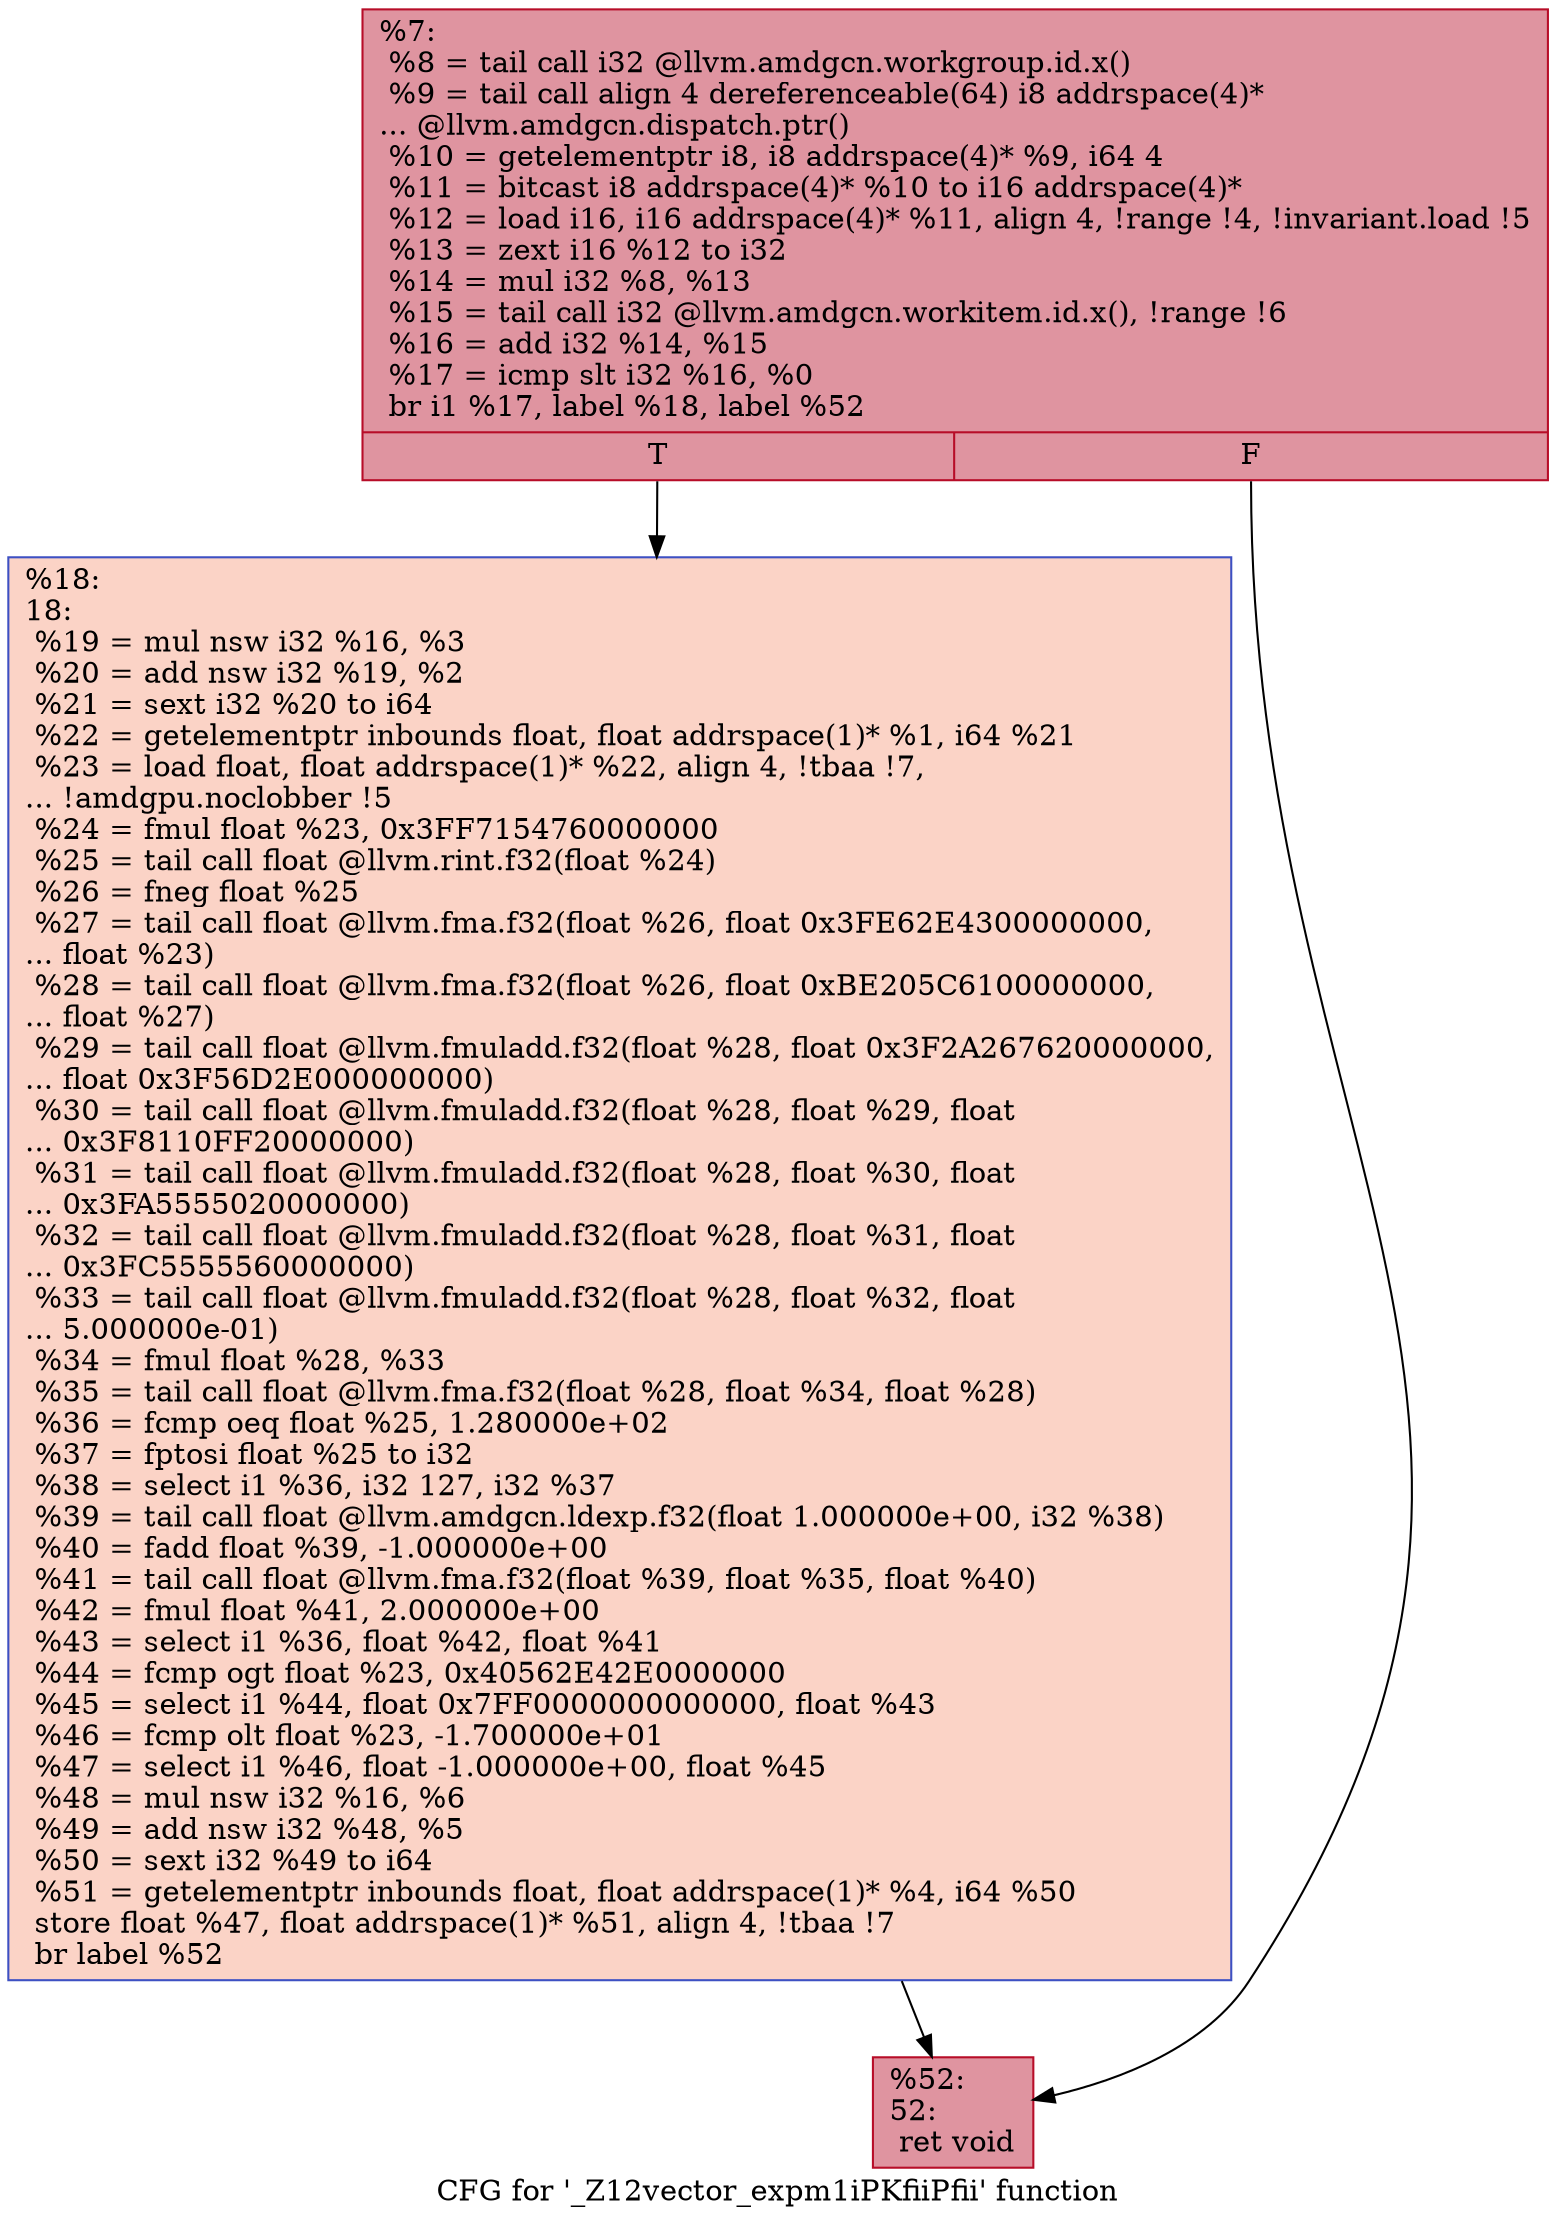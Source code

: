 digraph "CFG for '_Z12vector_expm1iPKfiiPfii' function" {
	label="CFG for '_Z12vector_expm1iPKfiiPfii' function";

	Node0x4cb29e0 [shape=record,color="#b70d28ff", style=filled, fillcolor="#b70d2870",label="{%7:\l  %8 = tail call i32 @llvm.amdgcn.workgroup.id.x()\l  %9 = tail call align 4 dereferenceable(64) i8 addrspace(4)*\l... @llvm.amdgcn.dispatch.ptr()\l  %10 = getelementptr i8, i8 addrspace(4)* %9, i64 4\l  %11 = bitcast i8 addrspace(4)* %10 to i16 addrspace(4)*\l  %12 = load i16, i16 addrspace(4)* %11, align 4, !range !4, !invariant.load !5\l  %13 = zext i16 %12 to i32\l  %14 = mul i32 %8, %13\l  %15 = tail call i32 @llvm.amdgcn.workitem.id.x(), !range !6\l  %16 = add i32 %14, %15\l  %17 = icmp slt i32 %16, %0\l  br i1 %17, label %18, label %52\l|{<s0>T|<s1>F}}"];
	Node0x4cb29e0:s0 -> Node0x4cb4910;
	Node0x4cb29e0:s1 -> Node0x4cb49a0;
	Node0x4cb4910 [shape=record,color="#3d50c3ff", style=filled, fillcolor="#f59c7d70",label="{%18:\l18:                                               \l  %19 = mul nsw i32 %16, %3\l  %20 = add nsw i32 %19, %2\l  %21 = sext i32 %20 to i64\l  %22 = getelementptr inbounds float, float addrspace(1)* %1, i64 %21\l  %23 = load float, float addrspace(1)* %22, align 4, !tbaa !7,\l... !amdgpu.noclobber !5\l  %24 = fmul float %23, 0x3FF7154760000000\l  %25 = tail call float @llvm.rint.f32(float %24)\l  %26 = fneg float %25\l  %27 = tail call float @llvm.fma.f32(float %26, float 0x3FE62E4300000000,\l... float %23)\l  %28 = tail call float @llvm.fma.f32(float %26, float 0xBE205C6100000000,\l... float %27)\l  %29 = tail call float @llvm.fmuladd.f32(float %28, float 0x3F2A267620000000,\l... float 0x3F56D2E000000000)\l  %30 = tail call float @llvm.fmuladd.f32(float %28, float %29, float\l... 0x3F8110FF20000000)\l  %31 = tail call float @llvm.fmuladd.f32(float %28, float %30, float\l... 0x3FA5555020000000)\l  %32 = tail call float @llvm.fmuladd.f32(float %28, float %31, float\l... 0x3FC5555560000000)\l  %33 = tail call float @llvm.fmuladd.f32(float %28, float %32, float\l... 5.000000e-01)\l  %34 = fmul float %28, %33\l  %35 = tail call float @llvm.fma.f32(float %28, float %34, float %28)\l  %36 = fcmp oeq float %25, 1.280000e+02\l  %37 = fptosi float %25 to i32\l  %38 = select i1 %36, i32 127, i32 %37\l  %39 = tail call float @llvm.amdgcn.ldexp.f32(float 1.000000e+00, i32 %38)\l  %40 = fadd float %39, -1.000000e+00\l  %41 = tail call float @llvm.fma.f32(float %39, float %35, float %40)\l  %42 = fmul float %41, 2.000000e+00\l  %43 = select i1 %36, float %42, float %41\l  %44 = fcmp ogt float %23, 0x40562E42E0000000\l  %45 = select i1 %44, float 0x7FF0000000000000, float %43\l  %46 = fcmp olt float %23, -1.700000e+01\l  %47 = select i1 %46, float -1.000000e+00, float %45\l  %48 = mul nsw i32 %16, %6\l  %49 = add nsw i32 %48, %5\l  %50 = sext i32 %49 to i64\l  %51 = getelementptr inbounds float, float addrspace(1)* %4, i64 %50\l  store float %47, float addrspace(1)* %51, align 4, !tbaa !7\l  br label %52\l}"];
	Node0x4cb4910 -> Node0x4cb49a0;
	Node0x4cb49a0 [shape=record,color="#b70d28ff", style=filled, fillcolor="#b70d2870",label="{%52:\l52:                                               \l  ret void\l}"];
}
